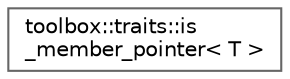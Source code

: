 digraph "Graphical Class Hierarchy"
{
 // LATEX_PDF_SIZE
  bgcolor="transparent";
  edge [fontname=Helvetica,fontsize=10,labelfontname=Helvetica,labelfontsize=10];
  node [fontname=Helvetica,fontsize=10,shape=box,height=0.2,width=0.4];
  rankdir="LR";
  Node0 [id="Node000000",label="toolbox::traits::is\l_member_pointer\< T \>",height=0.2,width=0.4,color="grey40", fillcolor="white", style="filled",URL="$structtoolbox_1_1traits_1_1is__member__pointer.html",tooltip="检查类型是否为成员指针/Check if type is a member pointer"];
}
